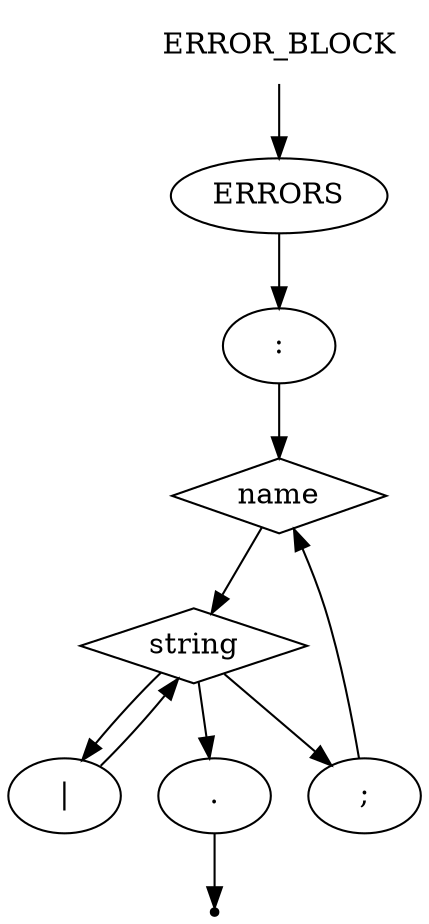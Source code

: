 digraph ERROR_BLOCK {
    start [label=ERROR_BLOCK shape=plaintext]
    A [label=ERRORS shape=oval]
    B [label=":" shape=oval]
    C [label=name shape=diamond]
    D [label=string shape=diamond]
    E [label="|" shape=oval]
    F [label=";" shape=oval]
    G [label="." shape=oval]
    end [label="" shape=point]
    start -> A
    A -> B
    B -> C
    C -> D
    D -> G
    D -> E
    E -> D
    D -> F
    F -> C
    G -> end
}
